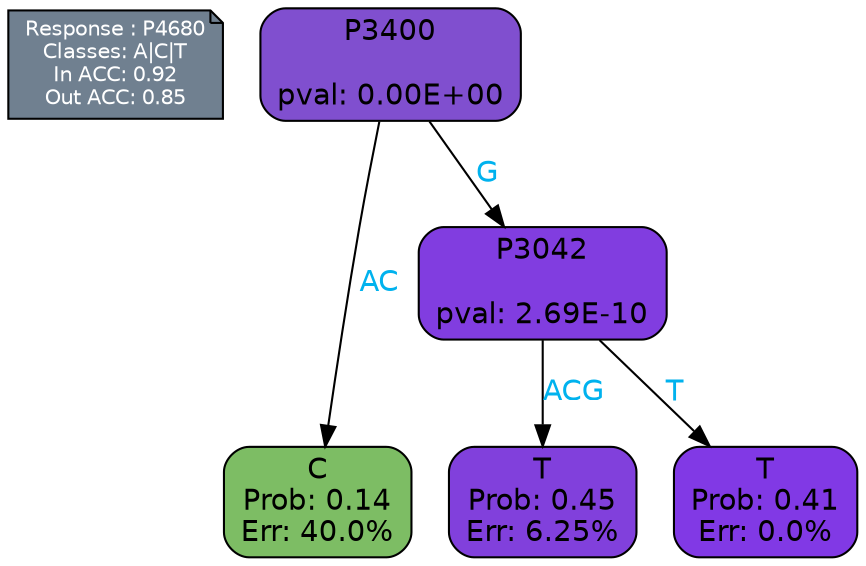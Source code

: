 digraph Tree {
node [shape=box, style="filled, rounded", color="black", fontname=helvetica] ;
graph [ranksep=equally, splines=polylines, bgcolor=transparent, dpi=600] ;
edge [fontname=helvetica] ;
LEGEND [label="Response : P4680
Classes: A|C|T
In ACC: 0.92
Out ACC: 0.85
",shape=note,align=left,style=filled,fillcolor="slategray",fontcolor="white",fontsize=10];1 [label="P3400

pval: 0.00E+00", fillcolor="#804fcf"] ;
2 [label="C
Prob: 0.14
Err: 40.0%", fillcolor="#7dbd64"] ;
3 [label="P3042

pval: 2.69E-10", fillcolor="#813de0"] ;
4 [label="T
Prob: 0.45
Err: 6.25%", fillcolor="#8140dc"] ;
5 [label="T
Prob: 0.41
Err: 0.0%", fillcolor="#8139e5"] ;
1 -> 2 [label="AC",fontcolor=deepskyblue2] ;
1 -> 3 [label="G",fontcolor=deepskyblue2] ;
3 -> 4 [label="ACG",fontcolor=deepskyblue2] ;
3 -> 5 [label="T",fontcolor=deepskyblue2] ;
{rank = same; 2;4;5;}{rank = same; LEGEND;1;}}